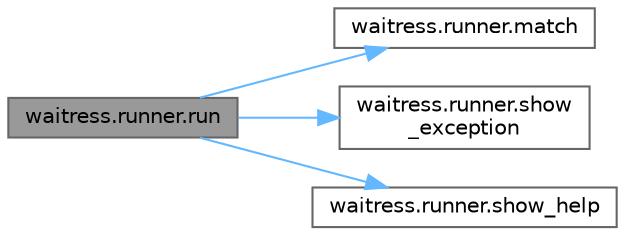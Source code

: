 digraph "waitress.runner.run"
{
 // LATEX_PDF_SIZE
  bgcolor="transparent";
  edge [fontname=Helvetica,fontsize=10,labelfontname=Helvetica,labelfontsize=10];
  node [fontname=Helvetica,fontsize=10,shape=box,height=0.2,width=0.4];
  rankdir="LR";
  Node1 [id="Node000001",label="waitress.runner.run",height=0.2,width=0.4,color="gray40", fillcolor="grey60", style="filled", fontcolor="black",tooltip=" "];
  Node1 -> Node2 [id="edge1_Node000001_Node000002",color="steelblue1",style="solid",tooltip=" "];
  Node2 [id="Node000002",label="waitress.runner.match",height=0.2,width=0.4,color="grey40", fillcolor="white", style="filled",URL="$namespacewaitress_1_1runner.html#acb243b47e4c8507b5f0d52d477e87ad7",tooltip=" "];
  Node1 -> Node3 [id="edge2_Node000001_Node000003",color="steelblue1",style="solid",tooltip=" "];
  Node3 [id="Node000003",label="waitress.runner.show\l_exception",height=0.2,width=0.4,color="grey40", fillcolor="white", style="filled",URL="$namespacewaitress_1_1runner.html#aaed1261a319431502b8adff67f918650",tooltip=" "];
  Node1 -> Node4 [id="edge3_Node000001_Node000004",color="steelblue1",style="solid",tooltip=" "];
  Node4 [id="Node000004",label="waitress.runner.show_help",height=0.2,width=0.4,color="grey40", fillcolor="white", style="filled",URL="$namespacewaitress_1_1runner.html#abf56a961c44841356646e8bcef395d47",tooltip=" "];
}
